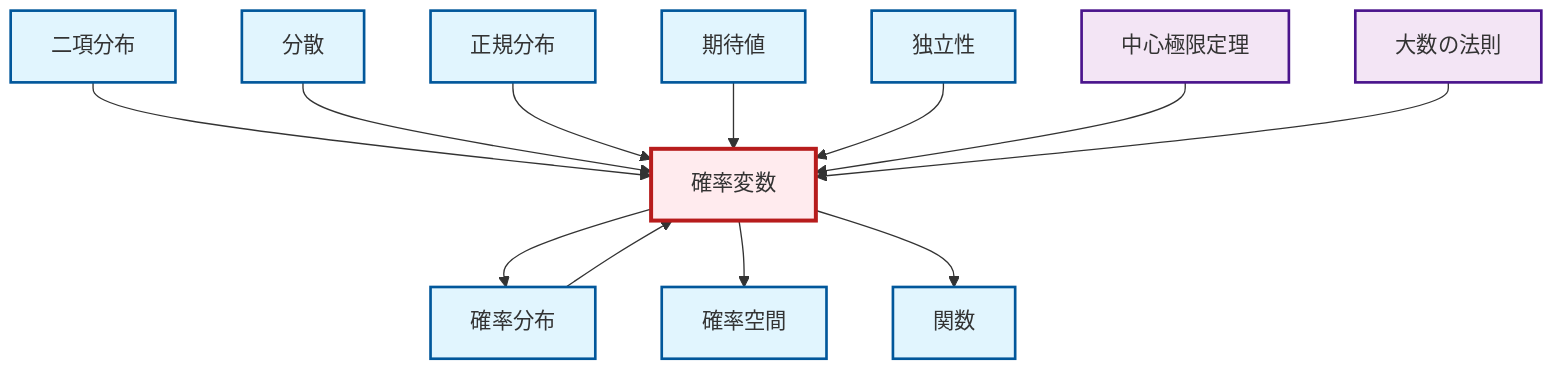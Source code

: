 graph TD
    classDef definition fill:#e1f5fe,stroke:#01579b,stroke-width:2px
    classDef theorem fill:#f3e5f5,stroke:#4a148c,stroke-width:2px
    classDef axiom fill:#fff3e0,stroke:#e65100,stroke-width:2px
    classDef example fill:#e8f5e9,stroke:#1b5e20,stroke-width:2px
    classDef current fill:#ffebee,stroke:#b71c1c,stroke-width:3px
    def-variance["分散"]:::definition
    thm-central-limit["中心極限定理"]:::theorem
    thm-law-of-large-numbers["大数の法則"]:::theorem
    def-binomial-distribution["二項分布"]:::definition
    def-expectation["期待値"]:::definition
    def-function["関数"]:::definition
    def-independence["独立性"]:::definition
    def-normal-distribution["正規分布"]:::definition
    def-probability-distribution["確率分布"]:::definition
    def-probability-space["確率空間"]:::definition
    def-random-variable["確率変数"]:::definition
    def-random-variable --> def-probability-distribution
    def-binomial-distribution --> def-random-variable
    def-variance --> def-random-variable
    def-normal-distribution --> def-random-variable
    def-expectation --> def-random-variable
    def-random-variable --> def-probability-space
    def-independence --> def-random-variable
    def-random-variable --> def-function
    thm-central-limit --> def-random-variable
    def-probability-distribution --> def-random-variable
    thm-law-of-large-numbers --> def-random-variable
    class def-random-variable current
